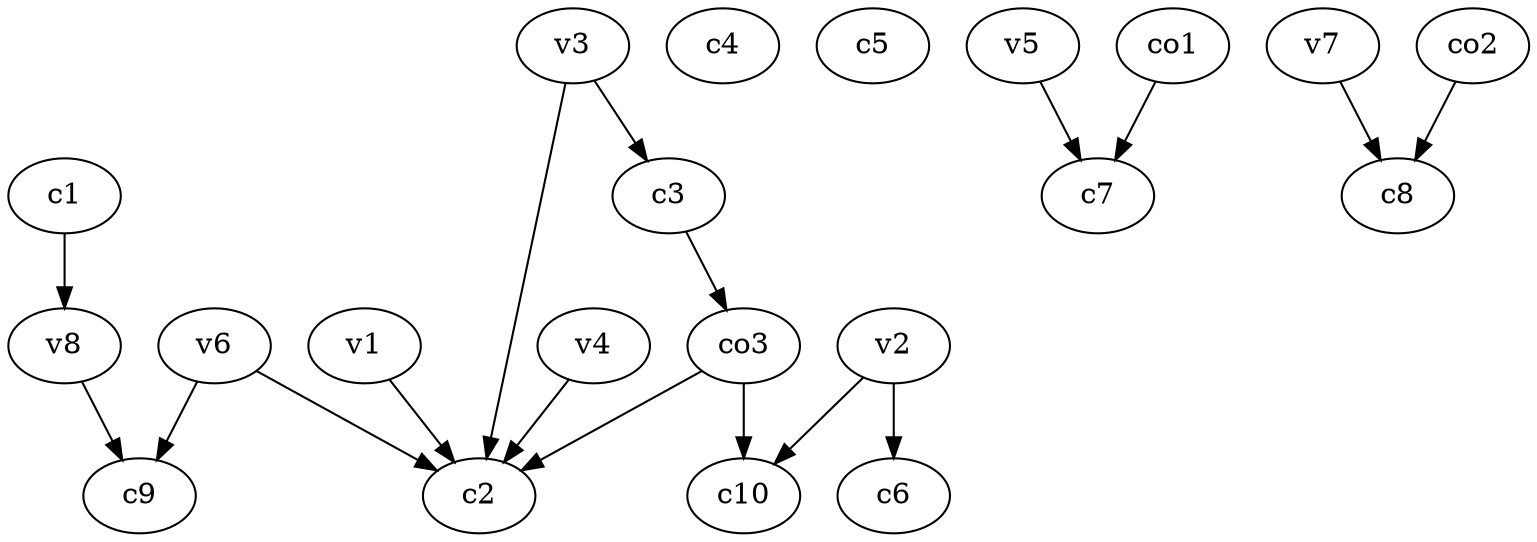 strict digraph  {
c1;
c2;
c3;
c4;
c5;
c6;
c7;
c8;
c9;
c10;
v1;
v2;
v3;
v4;
v5;
v6;
v7;
v8;
co1;
co2;
co3;
c1 -> v8  [weight=1];
c3 -> co3  [weight=1];
v1 -> c2  [weight=1];
v2 -> c6  [weight=1];
v2 -> c10  [weight=1];
v3 -> c2  [weight=1];
v3 -> c3  [weight=1];
v4 -> c2  [weight=1];
v5 -> c7  [weight=1];
v6 -> c2  [weight=1];
v6 -> c9  [weight=1];
v7 -> c8  [weight=1];
v8 -> c9  [weight=1];
co1 -> c7  [weight=1];
co2 -> c8  [weight=1];
co3 -> c10  [weight=1];
co3 -> c2  [weight=1];
}
